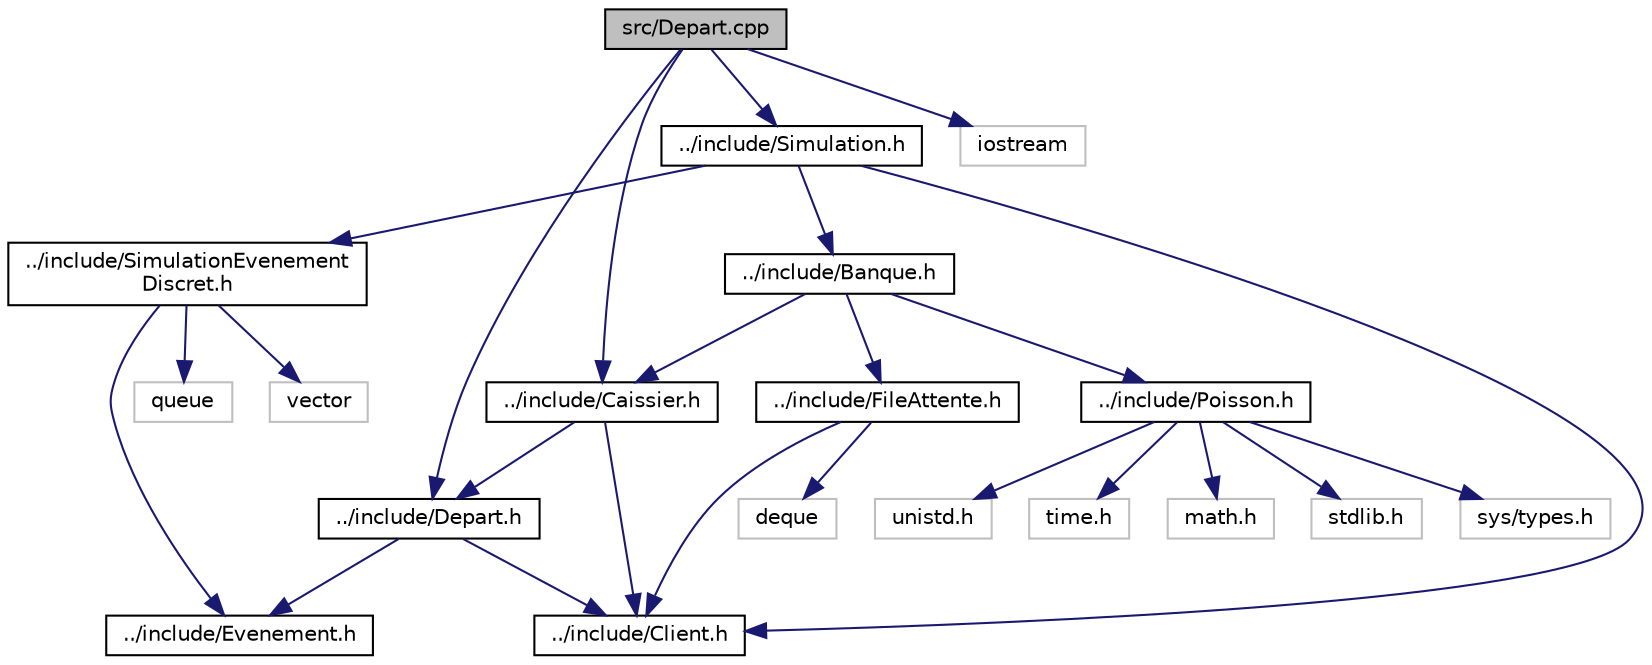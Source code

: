digraph "src/Depart.cpp"
{
  edge [fontname="Helvetica",fontsize="10",labelfontname="Helvetica",labelfontsize="10"];
  node [fontname="Helvetica",fontsize="10",shape=record];
  Node0 [label="src/Depart.cpp",height=0.2,width=0.4,color="black", fillcolor="grey75", style="filled", fontcolor="black"];
  Node0 -> Node1 [color="midnightblue",fontsize="10",style="solid",fontname="Helvetica"];
  Node1 [label="../include/Depart.h",height=0.2,width=0.4,color="black", fillcolor="white", style="filled",URL="$Depart_8h.html",tooltip="Classe Depart, Evenement derived class. "];
  Node1 -> Node2 [color="midnightblue",fontsize="10",style="solid",fontname="Helvetica"];
  Node2 [label="../include/Client.h",height=0.2,width=0.4,color="black", fillcolor="white", style="filled",URL="$Client_8h.html",tooltip="Classe Client. "];
  Node1 -> Node3 [color="midnightblue",fontsize="10",style="solid",fontname="Helvetica"];
  Node3 [label="../include/Evenement.h",height=0.2,width=0.4,color="black", fillcolor="white", style="filled",URL="$Evenement_8h.html",tooltip="Classe Evenement, Arrivee & Depart base class. "];
  Node0 -> Node4 [color="midnightblue",fontsize="10",style="solid",fontname="Helvetica"];
  Node4 [label="../include/Simulation.h",height=0.2,width=0.4,color="black", fillcolor="white", style="filled",URL="$Simulation_8h.html",tooltip="Classe Simulation, SimulationEvenementDiscret derived class. "];
  Node4 -> Node2 [color="midnightblue",fontsize="10",style="solid",fontname="Helvetica"];
  Node4 -> Node5 [color="midnightblue",fontsize="10",style="solid",fontname="Helvetica"];
  Node5 [label="../include/Banque.h",height=0.2,width=0.4,color="black", fillcolor="white", style="filled",URL="$Banque_8h.html",tooltip="Classe Banque. "];
  Node5 -> Node6 [color="midnightblue",fontsize="10",style="solid",fontname="Helvetica"];
  Node6 [label="../include/Caissier.h",height=0.2,width=0.4,color="black", fillcolor="white", style="filled",URL="$Caissier_8h.html",tooltip="Classe Caissier. "];
  Node6 -> Node2 [color="midnightblue",fontsize="10",style="solid",fontname="Helvetica"];
  Node6 -> Node1 [color="midnightblue",fontsize="10",style="solid",fontname="Helvetica"];
  Node5 -> Node7 [color="midnightblue",fontsize="10",style="solid",fontname="Helvetica"];
  Node7 [label="../include/FileAttente.h",height=0.2,width=0.4,color="black", fillcolor="white", style="filled",URL="$FileAttente_8h.html",tooltip="Classe FileAttente. "];
  Node7 -> Node2 [color="midnightblue",fontsize="10",style="solid",fontname="Helvetica"];
  Node7 -> Node8 [color="midnightblue",fontsize="10",style="solid",fontname="Helvetica"];
  Node8 [label="deque",height=0.2,width=0.4,color="grey75", fillcolor="white", style="filled"];
  Node5 -> Node9 [color="midnightblue",fontsize="10",style="solid",fontname="Helvetica"];
  Node9 [label="../include/Poisson.h",height=0.2,width=0.4,color="black", fillcolor="white", style="filled",URL="$Poisson_8h_source.html"];
  Node9 -> Node10 [color="midnightblue",fontsize="10",style="solid",fontname="Helvetica"];
  Node10 [label="math.h",height=0.2,width=0.4,color="grey75", fillcolor="white", style="filled"];
  Node9 -> Node11 [color="midnightblue",fontsize="10",style="solid",fontname="Helvetica"];
  Node11 [label="stdlib.h",height=0.2,width=0.4,color="grey75", fillcolor="white", style="filled"];
  Node9 -> Node12 [color="midnightblue",fontsize="10",style="solid",fontname="Helvetica"];
  Node12 [label="sys/types.h",height=0.2,width=0.4,color="grey75", fillcolor="white", style="filled"];
  Node9 -> Node13 [color="midnightblue",fontsize="10",style="solid",fontname="Helvetica"];
  Node13 [label="unistd.h",height=0.2,width=0.4,color="grey75", fillcolor="white", style="filled"];
  Node9 -> Node14 [color="midnightblue",fontsize="10",style="solid",fontname="Helvetica"];
  Node14 [label="time.h",height=0.2,width=0.4,color="grey75", fillcolor="white", style="filled"];
  Node4 -> Node15 [color="midnightblue",fontsize="10",style="solid",fontname="Helvetica"];
  Node15 [label="../include/SimulationEvenement\lDiscret.h",height=0.2,width=0.4,color="black", fillcolor="white", style="filled",URL="$SimulationEvenementDiscret_8h.html",tooltip="Classe SimulationEvenementDiscret, Simulation base class et implémente la classe CompareEvenement. "];
  Node15 -> Node3 [color="midnightblue",fontsize="10",style="solid",fontname="Helvetica"];
  Node15 -> Node16 [color="midnightblue",fontsize="10",style="solid",fontname="Helvetica"];
  Node16 [label="queue",height=0.2,width=0.4,color="grey75", fillcolor="white", style="filled"];
  Node15 -> Node17 [color="midnightblue",fontsize="10",style="solid",fontname="Helvetica"];
  Node17 [label="vector",height=0.2,width=0.4,color="grey75", fillcolor="white", style="filled"];
  Node0 -> Node6 [color="midnightblue",fontsize="10",style="solid",fontname="Helvetica"];
  Node0 -> Node18 [color="midnightblue",fontsize="10",style="solid",fontname="Helvetica"];
  Node18 [label="iostream",height=0.2,width=0.4,color="grey75", fillcolor="white", style="filled"];
}
